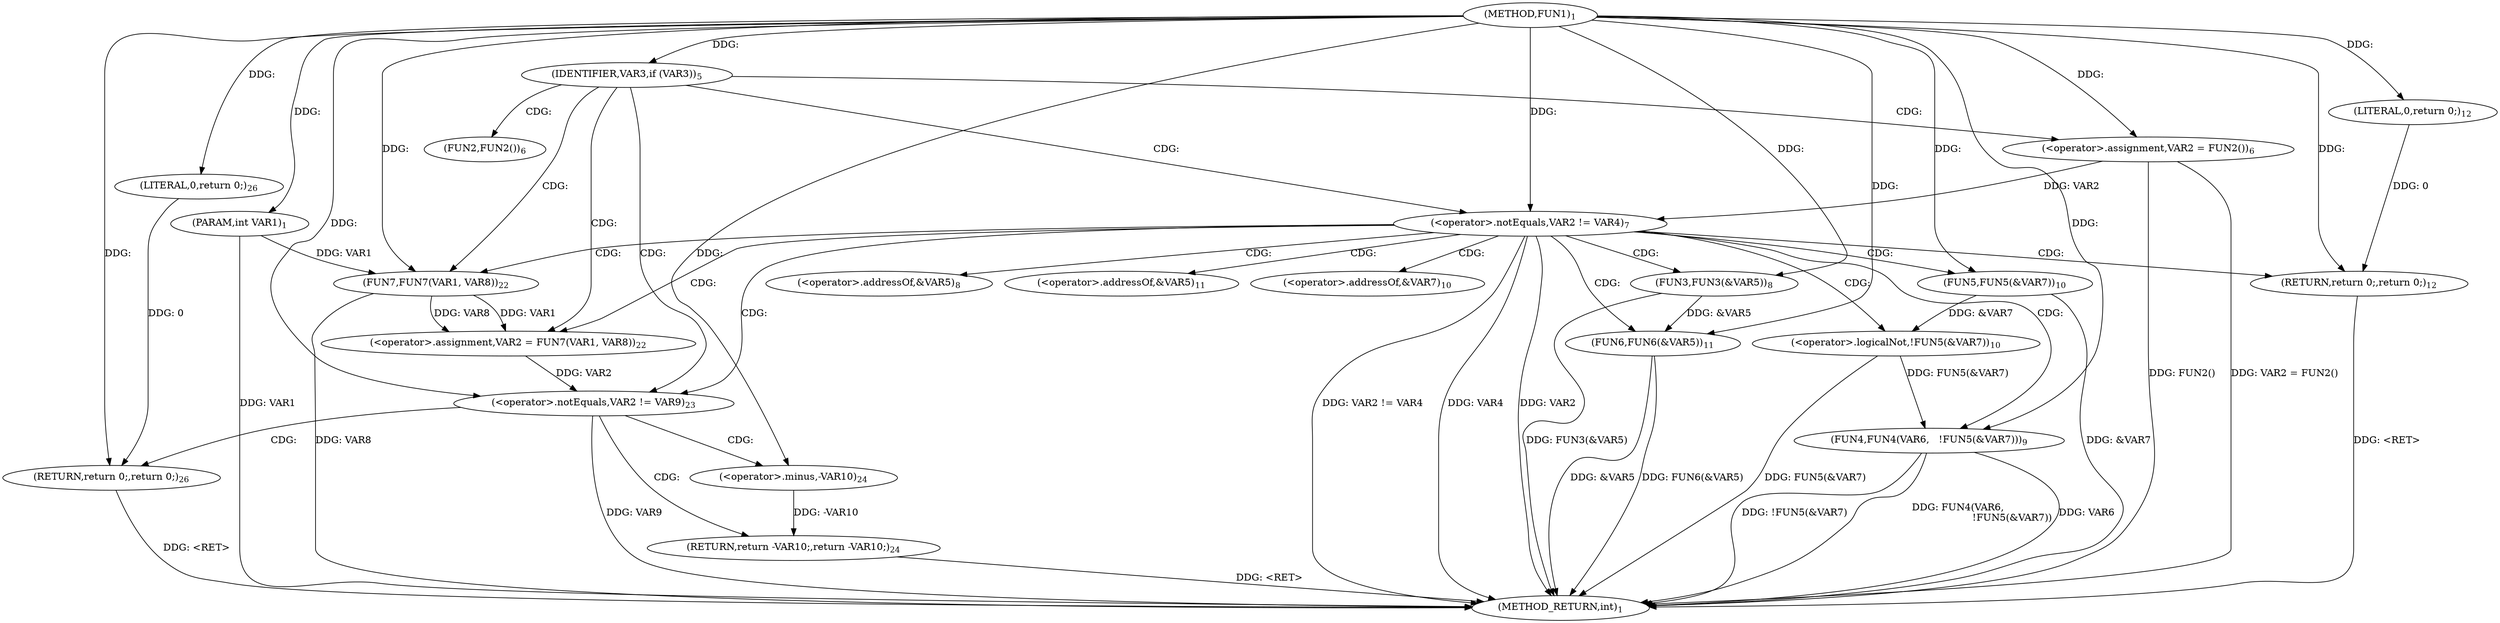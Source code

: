 digraph "FUN1" {  
"8" [label = <(METHOD,FUN1)<SUB>1</SUB>> ]
"52" [label = <(METHOD_RETURN,int)<SUB>1</SUB>> ]
"9" [label = <(PARAM,int VAR1)<SUB>1</SUB>> ]
"37" [label = <(&lt;operator&gt;.assignment,VAR2 = FUN7(VAR1, VAR8))<SUB>22</SUB>> ]
"50" [label = <(RETURN,return 0;,return 0;)<SUB>26</SUB>> ]
"13" [label = <(IDENTIFIER,VAR3,if (VAR3))<SUB>5</SUB>> ]
"43" [label = <(&lt;operator&gt;.notEquals,VAR2 != VAR9)<SUB>23</SUB>> ]
"51" [label = <(LITERAL,0,return 0;)<SUB>26</SUB>> ]
"15" [label = <(&lt;operator&gt;.assignment,VAR2 = FUN2())<SUB>6</SUB>> ]
"39" [label = <(FUN7,FUN7(VAR1, VAR8))<SUB>22</SUB>> ]
"47" [label = <(RETURN,return -VAR10;,return -VAR10;)<SUB>24</SUB>> ]
"19" [label = <(&lt;operator&gt;.notEquals,VAR2 != VAR4)<SUB>7</SUB>> ]
"48" [label = <(&lt;operator&gt;.minus,-VAR10)<SUB>24</SUB>> ]
"23" [label = <(FUN3,FUN3(&amp;VAR5))<SUB>8</SUB>> ]
"26" [label = <(FUN4,FUN4(VAR6,
				   !FUN5(&amp;VAR7)))<SUB>9</SUB>> ]
"32" [label = <(FUN6,FUN6(&amp;VAR5))<SUB>11</SUB>> ]
"35" [label = <(RETURN,return 0;,return 0;)<SUB>12</SUB>> ]
"36" [label = <(LITERAL,0,return 0;)<SUB>12</SUB>> ]
"28" [label = <(&lt;operator&gt;.logicalNot,!FUN5(&amp;VAR7))<SUB>10</SUB>> ]
"29" [label = <(FUN5,FUN5(&amp;VAR7))<SUB>10</SUB>> ]
"17" [label = <(FUN2,FUN2())<SUB>6</SUB>> ]
"24" [label = <(&lt;operator&gt;.addressOf,&amp;VAR5)<SUB>8</SUB>> ]
"33" [label = <(&lt;operator&gt;.addressOf,&amp;VAR5)<SUB>11</SUB>> ]
"30" [label = <(&lt;operator&gt;.addressOf,&amp;VAR7)<SUB>10</SUB>> ]
  "50" -> "52"  [ label = "DDG: &lt;RET&gt;"] 
  "35" -> "52"  [ label = "DDG: &lt;RET&gt;"] 
  "47" -> "52"  [ label = "DDG: &lt;RET&gt;"] 
  "9" -> "52"  [ label = "DDG: VAR1"] 
  "15" -> "52"  [ label = "DDG: FUN2()"] 
  "15" -> "52"  [ label = "DDG: VAR2 = FUN2()"] 
  "19" -> "52"  [ label = "DDG: VAR2"] 
  "19" -> "52"  [ label = "DDG: VAR2 != VAR4"] 
  "23" -> "52"  [ label = "DDG: FUN3(&amp;VAR5)"] 
  "29" -> "52"  [ label = "DDG: &amp;VAR7"] 
  "28" -> "52"  [ label = "DDG: FUN5(&amp;VAR7)"] 
  "26" -> "52"  [ label = "DDG: !FUN5(&amp;VAR7)"] 
  "26" -> "52"  [ label = "DDG: FUN4(VAR6,
				   !FUN5(&amp;VAR7))"] 
  "32" -> "52"  [ label = "DDG: &amp;VAR5"] 
  "32" -> "52"  [ label = "DDG: FUN6(&amp;VAR5)"] 
  "39" -> "52"  [ label = "DDG: VAR8"] 
  "19" -> "52"  [ label = "DDG: VAR4"] 
  "26" -> "52"  [ label = "DDG: VAR6"] 
  "43" -> "52"  [ label = "DDG: VAR9"] 
  "8" -> "9"  [ label = "DDG: "] 
  "39" -> "37"  [ label = "DDG: VAR1"] 
  "39" -> "37"  [ label = "DDG: VAR8"] 
  "51" -> "50"  [ label = "DDG: 0"] 
  "8" -> "50"  [ label = "DDG: "] 
  "8" -> "13"  [ label = "DDG: "] 
  "8" -> "51"  [ label = "DDG: "] 
  "8" -> "15"  [ label = "DDG: "] 
  "9" -> "39"  [ label = "DDG: VAR1"] 
  "8" -> "39"  [ label = "DDG: "] 
  "37" -> "43"  [ label = "DDG: VAR2"] 
  "8" -> "43"  [ label = "DDG: "] 
  "48" -> "47"  [ label = "DDG: -VAR10"] 
  "15" -> "19"  [ label = "DDG: VAR2"] 
  "8" -> "19"  [ label = "DDG: "] 
  "36" -> "35"  [ label = "DDG: 0"] 
  "8" -> "35"  [ label = "DDG: "] 
  "8" -> "48"  [ label = "DDG: "] 
  "8" -> "23"  [ label = "DDG: "] 
  "8" -> "26"  [ label = "DDG: "] 
  "28" -> "26"  [ label = "DDG: FUN5(&amp;VAR7)"] 
  "23" -> "32"  [ label = "DDG: &amp;VAR5"] 
  "8" -> "32"  [ label = "DDG: "] 
  "8" -> "36"  [ label = "DDG: "] 
  "29" -> "28"  [ label = "DDG: &amp;VAR7"] 
  "8" -> "29"  [ label = "DDG: "] 
  "13" -> "17"  [ label = "CDG: "] 
  "13" -> "15"  [ label = "CDG: "] 
  "13" -> "19"  [ label = "CDG: "] 
  "13" -> "37"  [ label = "CDG: "] 
  "13" -> "39"  [ label = "CDG: "] 
  "13" -> "43"  [ label = "CDG: "] 
  "43" -> "47"  [ label = "CDG: "] 
  "43" -> "48"  [ label = "CDG: "] 
  "43" -> "50"  [ label = "CDG: "] 
  "19" -> "24"  [ label = "CDG: "] 
  "19" -> "30"  [ label = "CDG: "] 
  "19" -> "32"  [ label = "CDG: "] 
  "19" -> "33"  [ label = "CDG: "] 
  "19" -> "26"  [ label = "CDG: "] 
  "19" -> "23"  [ label = "CDG: "] 
  "19" -> "28"  [ label = "CDG: "] 
  "19" -> "37"  [ label = "CDG: "] 
  "19" -> "29"  [ label = "CDG: "] 
  "19" -> "35"  [ label = "CDG: "] 
  "19" -> "39"  [ label = "CDG: "] 
  "19" -> "43"  [ label = "CDG: "] 
}
